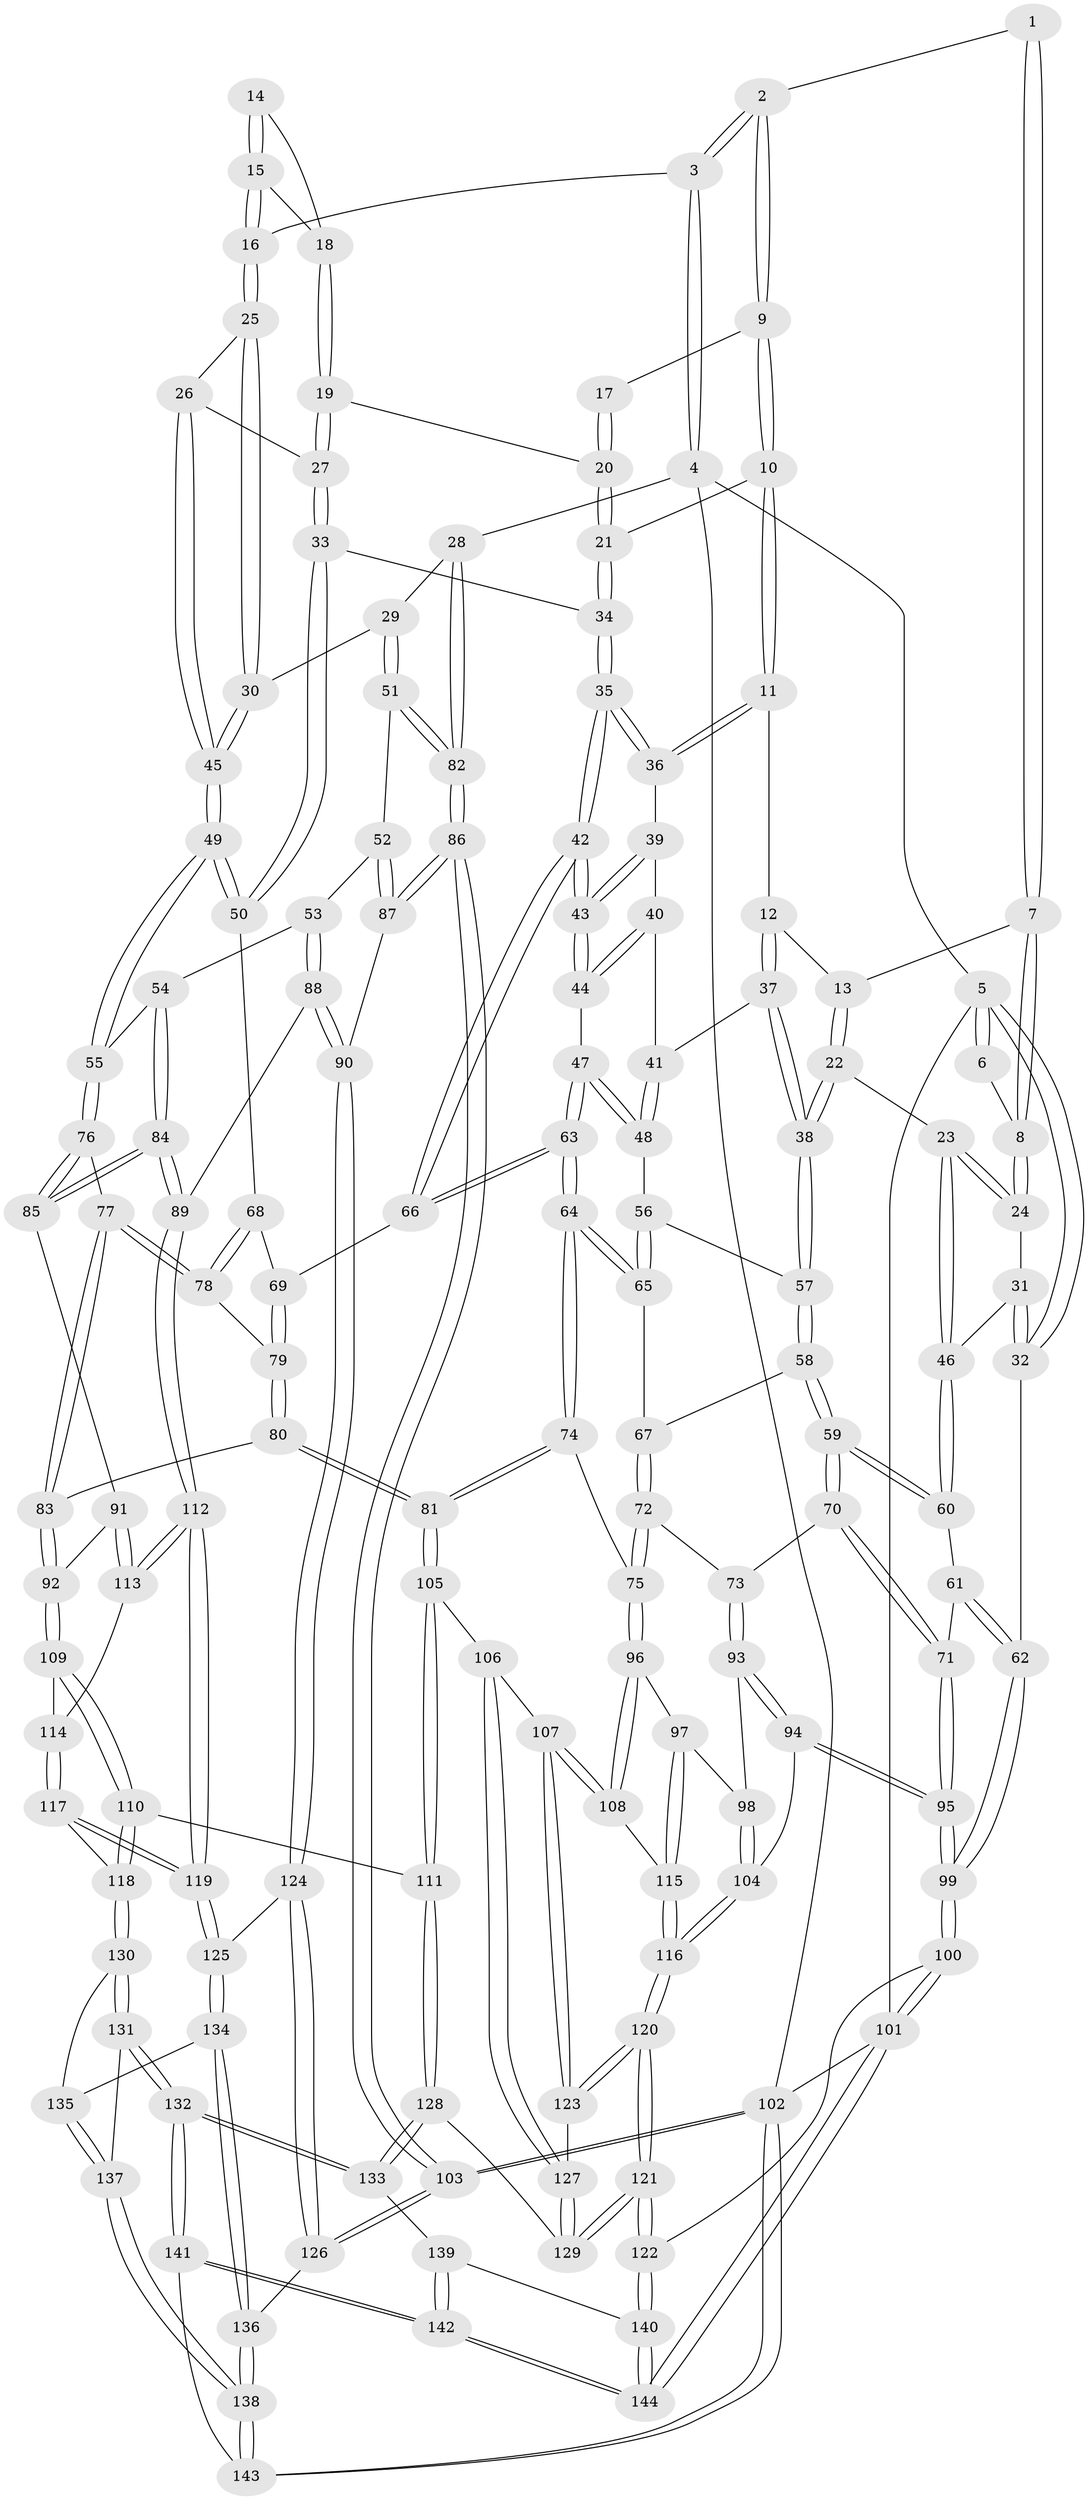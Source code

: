 // coarse degree distribution, {4: 0.2777777777777778, 7: 0.027777777777777776, 3: 0.1388888888888889, 2: 0.041666666666666664, 5: 0.4166666666666667, 6: 0.06944444444444445, 8: 0.027777777777777776}
// Generated by graph-tools (version 1.1) at 2025/21/03/04/25 18:21:39]
// undirected, 144 vertices, 357 edges
graph export_dot {
graph [start="1"]
  node [color=gray90,style=filled];
  1 [pos="+0.37681787412137213+0"];
  2 [pos="+0.5614838519912542+0"];
  3 [pos="+1+0"];
  4 [pos="+1+0"];
  5 [pos="+0+0"];
  6 [pos="+0.12185521304389407+0"];
  7 [pos="+0.3228352445321993+0.025909430586043707"];
  8 [pos="+0.1370845284113769+0.08985397284948159"];
  9 [pos="+0.5660179195262788+0"];
  10 [pos="+0.48071603829127657+0.1124005704276701"];
  11 [pos="+0.4309972234778977+0.1486658910226484"];
  12 [pos="+0.41457249271711843+0.1464631795979209"];
  13 [pos="+0.3417637312743897+0.09014242545324164"];
  14 [pos="+0.6154475203112862+0"];
  15 [pos="+0.8007212955666706+0.10088111336796324"];
  16 [pos="+0.8207573149107577+0.11257875323431452"];
  17 [pos="+0.5965553924203546+0"];
  18 [pos="+0.7033055786324178+0.09156060265750249"];
  19 [pos="+0.6504060895399185+0.15551621558606266"];
  20 [pos="+0.6501186988892605+0.15534958823989933"];
  21 [pos="+0.5645988259199335+0.16923041741924955"];
  22 [pos="+0.1709239502921055+0.1742296074138187"];
  23 [pos="+0.1677122976943626+0.17242412851256445"];
  24 [pos="+0.1320501483953273+0.11284092995420991"];
  25 [pos="+0.8209705879343866+0.1251791607148771"];
  26 [pos="+0.7630599446983956+0.18497115140923814"];
  27 [pos="+0.6975973118432208+0.19971413670009186"];
  28 [pos="+1+0.0878243668641093"];
  29 [pos="+0.9379077652789413+0.20749951451497906"];
  30 [pos="+0.9325925293192532+0.20589336180464857"];
  31 [pos="+0+0.13112202675689857"];
  32 [pos="+0+0.12182509925829092"];
  33 [pos="+0.6575685653548486+0.29283212085906113"];
  34 [pos="+0.5651409397131557+0.3050411670750035"];
  35 [pos="+0.5543242510378938+0.31248193195756435"];
  36 [pos="+0.43183567025475184+0.15415747626281323"];
  37 [pos="+0.2852565290972193+0.23000480509613658"];
  38 [pos="+0.24683160743625288+0.25351037811344246"];
  39 [pos="+0.4274440632849471+0.1851962638220699"];
  40 [pos="+0.4205811103576917+0.21404763749972194"];
  41 [pos="+0.4008785521663319+0.2477260780563326"];
  42 [pos="+0.5329726388406352+0.3402037572409533"];
  43 [pos="+0.4872814351888466+0.30606274043501197"];
  44 [pos="+0.4462864980821521+0.2837296543389322"];
  45 [pos="+0.8101019213990621+0.2993233974870983"];
  46 [pos="+0.073851322927964+0.2837894697613535"];
  47 [pos="+0.37923160252093874+0.30505300876184394"];
  48 [pos="+0.3736299584270889+0.3011278910276177"];
  49 [pos="+0.8014720591312737+0.3870634084717806"];
  50 [pos="+0.7266337491990253+0.3692013834693505"];
  51 [pos="+0.9256376369085281+0.40590398362510044"];
  52 [pos="+0.9103825583431985+0.4134678245427635"];
  53 [pos="+0.8797588969421463+0.4166659640539802"];
  54 [pos="+0.8459961538710686+0.41030010820530677"];
  55 [pos="+0.8153688176731292+0.4012086471962445"];
  56 [pos="+0.36154093741739984+0.3010644973872893"];
  57 [pos="+0.25518460949151406+0.2814146995685877"];
  58 [pos="+0.2463453999186927+0.32205827557304745"];
  59 [pos="+0.16984203609507018+0.3770608778745718"];
  60 [pos="+0.0582296131878464+0.31562131436391766"];
  61 [pos="+0.03400276861160326+0.33084079250224446"];
  62 [pos="+0+0.3240324501128064"];
  63 [pos="+0.4659345985020165+0.41628052225417234"];
  64 [pos="+0.44707462520412267+0.45400961631126946"];
  65 [pos="+0.3509812563393514+0.3968536552235321"];
  66 [pos="+0.5235875535572472+0.36513410723381623"];
  67 [pos="+0.2755312007560626+0.37405407924695827"];
  68 [pos="+0.6884842228312685+0.4014323434406147"];
  69 [pos="+0.5444893937868064+0.3797897202974518"];
  70 [pos="+0.14389688679934728+0.4682857740920724"];
  71 [pos="+0.07395040330780678+0.4803968391010378"];
  72 [pos="+0.271854673395537+0.4645599833062599"];
  73 [pos="+0.17355210842052401+0.4892176012984713"];
  74 [pos="+0.4424781262303905+0.4883413083877473"];
  75 [pos="+0.34281192750481954+0.520849081158699"];
  76 [pos="+0.7641347736193134+0.4798468730425406"];
  77 [pos="+0.6995629344904905+0.4946390706783827"];
  78 [pos="+0.6657325346551081+0.4318228012621296"];
  79 [pos="+0.6241998697467322+0.45740348191547087"];
  80 [pos="+0.6100134281830684+0.5426010366172273"];
  81 [pos="+0.519393140659157+0.5894309531664303"];
  82 [pos="+1+0.4016651906765678"];
  83 [pos="+0.6457646157887326+0.5467533913656988"];
  84 [pos="+0.8032712476073425+0.6020389805947015"];
  85 [pos="+0.7568398764770925+0.5807121104521173"];
  86 [pos="+1+0.670632981719794"];
  87 [pos="+0.9790828642463955+0.6272529307728969"];
  88 [pos="+0.8593138102326008+0.6277206427715019"];
  89 [pos="+0.8426775944446718+0.6296058591227502"];
  90 [pos="+0.9159281549759756+0.6439820114269248"];
  91 [pos="+0.7554430620311484+0.5810972625774752"];
  92 [pos="+0.7139475771897528+0.5897906758520778"];
  93 [pos="+0.18286673139957793+0.5211505683026186"];
  94 [pos="+0.10656021259932334+0.6112427653866298"];
  95 [pos="+0+0.6096684771405235"];
  96 [pos="+0.33218529723256673+0.5377696735735167"];
  97 [pos="+0.2754889325045668+0.5881634557342554"];
  98 [pos="+0.2044907836167809+0.5561116131155014"];
  99 [pos="+0+0.6702121123655901"];
  100 [pos="+0+0.6918931380061187"];
  101 [pos="+0+1"];
  102 [pos="+1+1"];
  103 [pos="+1+1"];
  104 [pos="+0.1627481091976165+0.6295497560680031"];
  105 [pos="+0.518448522242905+0.6100692975731463"];
  106 [pos="+0.42911817708495925+0.6700075691361924"];
  107 [pos="+0.3948962288178144+0.6721897509185397"];
  108 [pos="+0.3736782424382863+0.6556877479108691"];
  109 [pos="+0.7106285460917277+0.5993224433837294"];
  110 [pos="+0.6399083570235051+0.7132481125257132"];
  111 [pos="+0.5604106546270097+0.6759640293239538"];
  112 [pos="+0.8085737251361877+0.6775125592492725"];
  113 [pos="+0.7456196591844154+0.6547910492516404"];
  114 [pos="+0.7320148946974169+0.6612671529914798"];
  115 [pos="+0.27059183332099457+0.6394840825674059"];
  116 [pos="+0.22547972352268783+0.722866798668587"];
  117 [pos="+0.7255850876866523+0.7410553607610546"];
  118 [pos="+0.6534555696673391+0.7282722021148719"];
  119 [pos="+0.7625127734779299+0.754789326007459"];
  120 [pos="+0.22114834583956824+0.8044507725621104"];
  121 [pos="+0.21284896834193706+0.8229675087601269"];
  122 [pos="+0.18364801126937927+0.8526466556405116"];
  123 [pos="+0.3110096132170818+0.7544803885905234"];
  124 [pos="+0.894759231473276+0.8021619132789057"];
  125 [pos="+0.7899604588870054+0.8034077093492367"];
  126 [pos="+1+0.8902913727463536"];
  127 [pos="+0.4300834100940982+0.7626197829777462"];
  128 [pos="+0.4817802316388656+0.8567560119311292"];
  129 [pos="+0.4792776905002746+0.8553058108252671"];
  130 [pos="+0.6362773878516097+0.7897802417209309"];
  131 [pos="+0.5758670161971443+0.8910545135706307"];
  132 [pos="+0.5417449340416609+0.9111878323064466"];
  133 [pos="+0.490357374920903+0.8713278004838713"];
  134 [pos="+0.7884117405170069+0.8072934867059163"];
  135 [pos="+0.722176592456419+0.8653492323915084"];
  136 [pos="+0.8251735481741028+0.9485977671715826"];
  137 [pos="+0.7058917601270661+0.8898377580231948"];
  138 [pos="+0.7621786757051997+1"];
  139 [pos="+0.46647658113509227+0.8898235468426738"];
  140 [pos="+0.2032772523846767+1"];
  141 [pos="+0.5833951121874472+1"];
  142 [pos="+0.20272002496144229+1"];
  143 [pos="+0.7197675191343776+1"];
  144 [pos="+0.19836676568707173+1"];
  1 -- 2;
  1 -- 7;
  1 -- 7;
  2 -- 3;
  2 -- 3;
  2 -- 9;
  2 -- 9;
  3 -- 4;
  3 -- 4;
  3 -- 16;
  4 -- 5;
  4 -- 28;
  4 -- 102;
  5 -- 6;
  5 -- 6;
  5 -- 32;
  5 -- 32;
  5 -- 101;
  6 -- 8;
  7 -- 8;
  7 -- 8;
  7 -- 13;
  8 -- 24;
  8 -- 24;
  9 -- 10;
  9 -- 10;
  9 -- 17;
  10 -- 11;
  10 -- 11;
  10 -- 21;
  11 -- 12;
  11 -- 36;
  11 -- 36;
  12 -- 13;
  12 -- 37;
  12 -- 37;
  13 -- 22;
  13 -- 22;
  14 -- 15;
  14 -- 15;
  14 -- 18;
  15 -- 16;
  15 -- 16;
  15 -- 18;
  16 -- 25;
  16 -- 25;
  17 -- 20;
  17 -- 20;
  18 -- 19;
  18 -- 19;
  19 -- 20;
  19 -- 27;
  19 -- 27;
  20 -- 21;
  20 -- 21;
  21 -- 34;
  21 -- 34;
  22 -- 23;
  22 -- 38;
  22 -- 38;
  23 -- 24;
  23 -- 24;
  23 -- 46;
  23 -- 46;
  24 -- 31;
  25 -- 26;
  25 -- 30;
  25 -- 30;
  26 -- 27;
  26 -- 45;
  26 -- 45;
  27 -- 33;
  27 -- 33;
  28 -- 29;
  28 -- 82;
  28 -- 82;
  29 -- 30;
  29 -- 51;
  29 -- 51;
  30 -- 45;
  30 -- 45;
  31 -- 32;
  31 -- 32;
  31 -- 46;
  32 -- 62;
  33 -- 34;
  33 -- 50;
  33 -- 50;
  34 -- 35;
  34 -- 35;
  35 -- 36;
  35 -- 36;
  35 -- 42;
  35 -- 42;
  36 -- 39;
  37 -- 38;
  37 -- 38;
  37 -- 41;
  38 -- 57;
  38 -- 57;
  39 -- 40;
  39 -- 43;
  39 -- 43;
  40 -- 41;
  40 -- 44;
  40 -- 44;
  41 -- 48;
  41 -- 48;
  42 -- 43;
  42 -- 43;
  42 -- 66;
  42 -- 66;
  43 -- 44;
  43 -- 44;
  44 -- 47;
  45 -- 49;
  45 -- 49;
  46 -- 60;
  46 -- 60;
  47 -- 48;
  47 -- 48;
  47 -- 63;
  47 -- 63;
  48 -- 56;
  49 -- 50;
  49 -- 50;
  49 -- 55;
  49 -- 55;
  50 -- 68;
  51 -- 52;
  51 -- 82;
  51 -- 82;
  52 -- 53;
  52 -- 87;
  52 -- 87;
  53 -- 54;
  53 -- 88;
  53 -- 88;
  54 -- 55;
  54 -- 84;
  54 -- 84;
  55 -- 76;
  55 -- 76;
  56 -- 57;
  56 -- 65;
  56 -- 65;
  57 -- 58;
  57 -- 58;
  58 -- 59;
  58 -- 59;
  58 -- 67;
  59 -- 60;
  59 -- 60;
  59 -- 70;
  59 -- 70;
  60 -- 61;
  61 -- 62;
  61 -- 62;
  61 -- 71;
  62 -- 99;
  62 -- 99;
  63 -- 64;
  63 -- 64;
  63 -- 66;
  63 -- 66;
  64 -- 65;
  64 -- 65;
  64 -- 74;
  64 -- 74;
  65 -- 67;
  66 -- 69;
  67 -- 72;
  67 -- 72;
  68 -- 69;
  68 -- 78;
  68 -- 78;
  69 -- 79;
  69 -- 79;
  70 -- 71;
  70 -- 71;
  70 -- 73;
  71 -- 95;
  71 -- 95;
  72 -- 73;
  72 -- 75;
  72 -- 75;
  73 -- 93;
  73 -- 93;
  74 -- 75;
  74 -- 81;
  74 -- 81;
  75 -- 96;
  75 -- 96;
  76 -- 77;
  76 -- 85;
  76 -- 85;
  77 -- 78;
  77 -- 78;
  77 -- 83;
  77 -- 83;
  78 -- 79;
  79 -- 80;
  79 -- 80;
  80 -- 81;
  80 -- 81;
  80 -- 83;
  81 -- 105;
  81 -- 105;
  82 -- 86;
  82 -- 86;
  83 -- 92;
  83 -- 92;
  84 -- 85;
  84 -- 85;
  84 -- 89;
  84 -- 89;
  85 -- 91;
  86 -- 87;
  86 -- 87;
  86 -- 103;
  86 -- 103;
  87 -- 90;
  88 -- 89;
  88 -- 90;
  88 -- 90;
  89 -- 112;
  89 -- 112;
  90 -- 124;
  90 -- 124;
  91 -- 92;
  91 -- 113;
  91 -- 113;
  92 -- 109;
  92 -- 109;
  93 -- 94;
  93 -- 94;
  93 -- 98;
  94 -- 95;
  94 -- 95;
  94 -- 104;
  95 -- 99;
  95 -- 99;
  96 -- 97;
  96 -- 108;
  96 -- 108;
  97 -- 98;
  97 -- 115;
  97 -- 115;
  98 -- 104;
  98 -- 104;
  99 -- 100;
  99 -- 100;
  100 -- 101;
  100 -- 101;
  100 -- 122;
  101 -- 144;
  101 -- 144;
  101 -- 102;
  102 -- 103;
  102 -- 103;
  102 -- 143;
  102 -- 143;
  103 -- 126;
  103 -- 126;
  104 -- 116;
  104 -- 116;
  105 -- 106;
  105 -- 111;
  105 -- 111;
  106 -- 107;
  106 -- 127;
  106 -- 127;
  107 -- 108;
  107 -- 108;
  107 -- 123;
  107 -- 123;
  108 -- 115;
  109 -- 110;
  109 -- 110;
  109 -- 114;
  110 -- 111;
  110 -- 118;
  110 -- 118;
  111 -- 128;
  111 -- 128;
  112 -- 113;
  112 -- 113;
  112 -- 119;
  112 -- 119;
  113 -- 114;
  114 -- 117;
  114 -- 117;
  115 -- 116;
  115 -- 116;
  116 -- 120;
  116 -- 120;
  117 -- 118;
  117 -- 119;
  117 -- 119;
  118 -- 130;
  118 -- 130;
  119 -- 125;
  119 -- 125;
  120 -- 121;
  120 -- 121;
  120 -- 123;
  120 -- 123;
  121 -- 122;
  121 -- 122;
  121 -- 129;
  121 -- 129;
  122 -- 140;
  122 -- 140;
  123 -- 127;
  124 -- 125;
  124 -- 126;
  124 -- 126;
  125 -- 134;
  125 -- 134;
  126 -- 136;
  127 -- 129;
  127 -- 129;
  128 -- 129;
  128 -- 133;
  128 -- 133;
  130 -- 131;
  130 -- 131;
  130 -- 135;
  131 -- 132;
  131 -- 132;
  131 -- 137;
  132 -- 133;
  132 -- 133;
  132 -- 141;
  132 -- 141;
  133 -- 139;
  134 -- 135;
  134 -- 136;
  134 -- 136;
  135 -- 137;
  135 -- 137;
  136 -- 138;
  136 -- 138;
  137 -- 138;
  137 -- 138;
  138 -- 143;
  138 -- 143;
  139 -- 140;
  139 -- 142;
  139 -- 142;
  140 -- 144;
  140 -- 144;
  141 -- 142;
  141 -- 142;
  141 -- 143;
  142 -- 144;
  142 -- 144;
}
